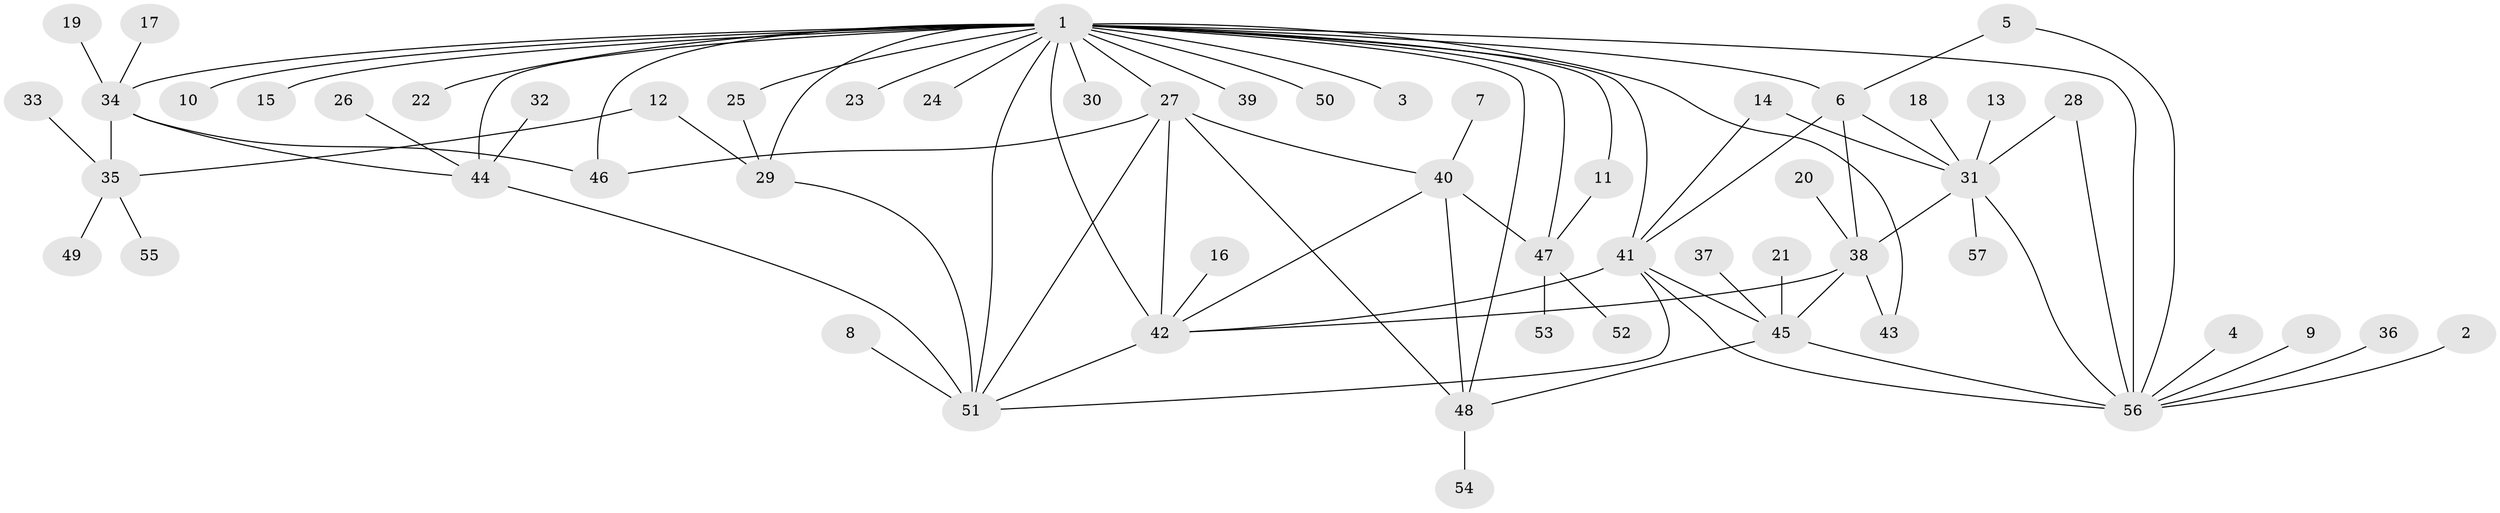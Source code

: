 // original degree distribution, {19: 0.009009009009009009, 16: 0.009009009009009009, 10: 0.009009009009009009, 9: 0.02702702702702703, 6: 0.036036036036036036, 1: 0.42342342342342343, 5: 0.04504504504504504, 3: 0.0990990990990991, 7: 0.02702702702702703, 2: 0.2972972972972973, 4: 0.018018018018018018}
// Generated by graph-tools (version 1.1) at 2025/26/03/09/25 03:26:01]
// undirected, 57 vertices, 85 edges
graph export_dot {
graph [start="1"]
  node [color=gray90,style=filled];
  1;
  2;
  3;
  4;
  5;
  6;
  7;
  8;
  9;
  10;
  11;
  12;
  13;
  14;
  15;
  16;
  17;
  18;
  19;
  20;
  21;
  22;
  23;
  24;
  25;
  26;
  27;
  28;
  29;
  30;
  31;
  32;
  33;
  34;
  35;
  36;
  37;
  38;
  39;
  40;
  41;
  42;
  43;
  44;
  45;
  46;
  47;
  48;
  49;
  50;
  51;
  52;
  53;
  54;
  55;
  56;
  57;
  1 -- 3 [weight=1.0];
  1 -- 6 [weight=1.0];
  1 -- 10 [weight=1.0];
  1 -- 11 [weight=1.0];
  1 -- 15 [weight=1.0];
  1 -- 22 [weight=1.0];
  1 -- 23 [weight=1.0];
  1 -- 24 [weight=1.0];
  1 -- 25 [weight=1.0];
  1 -- 27 [weight=2.0];
  1 -- 29 [weight=1.0];
  1 -- 30 [weight=1.0];
  1 -- 34 [weight=1.0];
  1 -- 39 [weight=1.0];
  1 -- 41 [weight=1.0];
  1 -- 42 [weight=3.0];
  1 -- 43 [weight=1.0];
  1 -- 44 [weight=2.0];
  1 -- 46 [weight=1.0];
  1 -- 47 [weight=1.0];
  1 -- 48 [weight=1.0];
  1 -- 50 [weight=1.0];
  1 -- 51 [weight=1.0];
  1 -- 56 [weight=3.0];
  2 -- 56 [weight=1.0];
  4 -- 56 [weight=1.0];
  5 -- 6 [weight=1.0];
  5 -- 56 [weight=1.0];
  6 -- 31 [weight=1.0];
  6 -- 38 [weight=1.0];
  6 -- 41 [weight=1.0];
  7 -- 40 [weight=1.0];
  8 -- 51 [weight=1.0];
  9 -- 56 [weight=1.0];
  11 -- 47 [weight=1.0];
  12 -- 29 [weight=1.0];
  12 -- 35 [weight=1.0];
  13 -- 31 [weight=1.0];
  14 -- 31 [weight=1.0];
  14 -- 41 [weight=1.0];
  16 -- 42 [weight=1.0];
  17 -- 34 [weight=1.0];
  18 -- 31 [weight=1.0];
  19 -- 34 [weight=1.0];
  20 -- 38 [weight=1.0];
  21 -- 45 [weight=1.0];
  25 -- 29 [weight=1.0];
  26 -- 44 [weight=1.0];
  27 -- 40 [weight=1.0];
  27 -- 42 [weight=1.0];
  27 -- 46 [weight=1.0];
  27 -- 48 [weight=1.0];
  27 -- 51 [weight=1.0];
  28 -- 31 [weight=1.0];
  28 -- 56 [weight=1.0];
  29 -- 51 [weight=1.0];
  31 -- 38 [weight=1.0];
  31 -- 56 [weight=1.0];
  31 -- 57 [weight=1.0];
  32 -- 44 [weight=1.0];
  33 -- 35 [weight=1.0];
  34 -- 35 [weight=1.0];
  34 -- 44 [weight=1.0];
  34 -- 46 [weight=1.0];
  35 -- 49 [weight=1.0];
  35 -- 55 [weight=1.0];
  36 -- 56 [weight=1.0];
  37 -- 45 [weight=1.0];
  38 -- 42 [weight=1.0];
  38 -- 43 [weight=1.0];
  38 -- 45 [weight=1.0];
  40 -- 42 [weight=1.0];
  40 -- 47 [weight=1.0];
  40 -- 48 [weight=1.0];
  41 -- 42 [weight=1.0];
  41 -- 45 [weight=1.0];
  41 -- 51 [weight=1.0];
  41 -- 56 [weight=1.0];
  42 -- 51 [weight=1.0];
  44 -- 51 [weight=2.0];
  45 -- 48 [weight=1.0];
  45 -- 56 [weight=1.0];
  47 -- 52 [weight=1.0];
  47 -- 53 [weight=1.0];
  48 -- 54 [weight=1.0];
}

